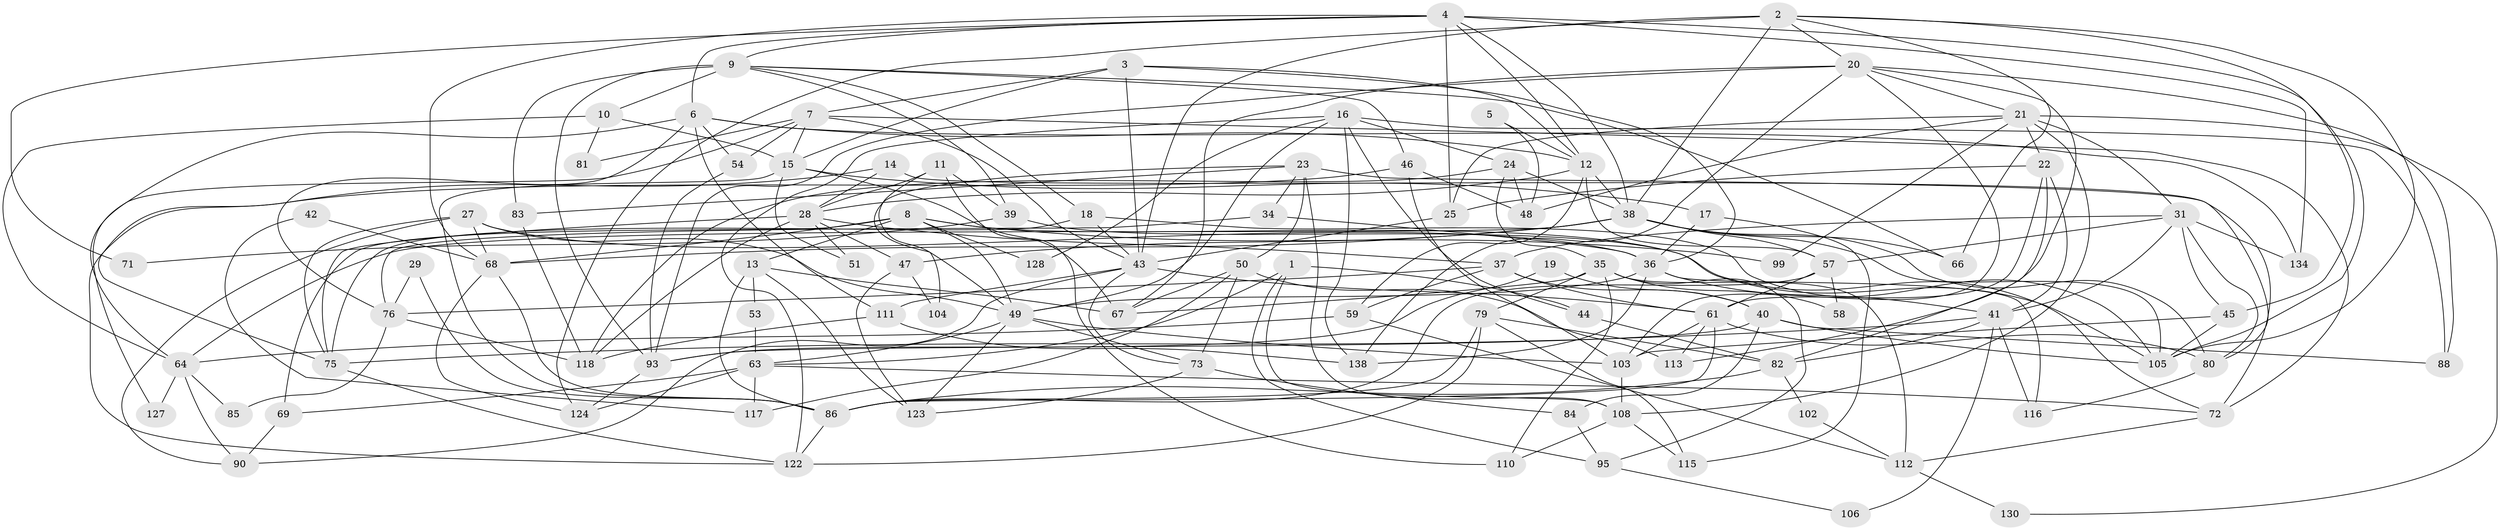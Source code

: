 // original degree distribution, {4: 0.22916666666666666, 5: 0.1736111111111111, 8: 0.020833333333333332, 2: 0.1527777777777778, 3: 0.2777777777777778, 7: 0.034722222222222224, 6: 0.1111111111111111}
// Generated by graph-tools (version 1.1) at 2025/41/03/06/25 10:41:52]
// undirected, 99 vertices, 237 edges
graph export_dot {
graph [start="1"]
  node [color=gray90,style=filled];
  1;
  2 [super="+125"];
  3;
  4 [super="+33"];
  5;
  6 [super="+55"];
  7 [super="+121"];
  8 [super="+96"];
  9 [super="+70"];
  10;
  11 [super="+26"];
  12 [super="+74"];
  13 [super="+126"];
  14;
  15 [super="+114"];
  16 [super="+60"];
  17;
  18;
  19;
  20 [super="+32"];
  21 [super="+100"];
  22 [super="+52"];
  23 [super="+30"];
  24 [super="+132"];
  25 [super="+92"];
  27 [super="+65"];
  28 [super="+56"];
  29;
  31 [super="+143"];
  34;
  35 [super="+131"];
  36 [super="+101"];
  37 [super="+89"];
  38 [super="+91"];
  39 [super="+141"];
  40 [super="+62"];
  41 [super="+97"];
  42;
  43 [super="+78"];
  44;
  45 [super="+137"];
  46;
  47;
  48 [super="+87"];
  49 [super="+94"];
  50;
  51;
  53;
  54;
  57 [super="+133"];
  58;
  59;
  61 [super="+119"];
  63 [super="+142"];
  64 [super="+135"];
  66;
  67 [super="+107"];
  68 [super="+77"];
  69;
  71;
  72 [super="+129"];
  73 [super="+140"];
  75 [super="+98"];
  76;
  79;
  80;
  81;
  82 [super="+144"];
  83;
  84;
  85;
  86 [super="+109"];
  88;
  90;
  93;
  95;
  99;
  102;
  103;
  104;
  105 [super="+120"];
  106;
  108 [super="+139"];
  110;
  111 [super="+136"];
  112;
  113;
  115;
  116;
  117;
  118;
  122;
  123;
  124;
  127;
  128;
  130;
  134;
  138;
  1 -- 44;
  1 -- 63;
  1 -- 95;
  1 -- 108;
  2 -- 38 [weight=2];
  2 -- 43;
  2 -- 45;
  2 -- 66;
  2 -- 20;
  2 -- 105;
  2 -- 124;
  3 -- 7;
  3 -- 12;
  3 -- 43;
  3 -- 15;
  3 -- 36;
  4 -- 38;
  4 -- 9;
  4 -- 25;
  4 -- 71;
  4 -- 134;
  4 -- 68;
  4 -- 6;
  4 -- 12;
  4 -- 105;
  5 -- 48;
  5 -- 12;
  6 -- 111;
  6 -- 64;
  6 -- 54;
  6 -- 134;
  6 -- 76;
  6 -- 12;
  7 -- 43;
  7 -- 72 [weight=2];
  7 -- 81;
  7 -- 127;
  7 -- 15;
  7 -- 54;
  8 -- 68;
  8 -- 105;
  8 -- 128;
  8 -- 49;
  8 -- 99;
  8 -- 69;
  8 -- 13;
  9 -- 66;
  9 -- 39;
  9 -- 18;
  9 -- 83;
  9 -- 10;
  9 -- 93;
  9 -- 46;
  10 -- 64;
  10 -- 81;
  10 -- 15;
  11 -- 28;
  11 -- 110;
  11 -- 49;
  11 -- 39;
  12 -- 38;
  12 -- 57;
  12 -- 59;
  12 -- 28;
  13 -- 123;
  13 -- 86;
  13 -- 53;
  13 -- 67;
  14 -- 28;
  14 -- 75;
  14 -- 72;
  15 -- 17;
  15 -- 67;
  15 -- 51;
  15 -- 86;
  16 -- 88;
  16 -- 138;
  16 -- 128;
  16 -- 122;
  16 -- 44;
  16 -- 49;
  16 -- 24;
  17 -- 115;
  17 -- 36;
  18 -- 43;
  18 -- 75;
  18 -- 105;
  19 -- 93;
  19 -- 40;
  20 -- 103;
  20 -- 67;
  20 -- 93;
  20 -- 113;
  20 -- 88;
  20 -- 138;
  20 -- 21;
  21 -- 99;
  21 -- 108;
  21 -- 25;
  21 -- 130;
  21 -- 31;
  21 -- 22;
  21 -- 48;
  22 -- 82 [weight=2];
  22 -- 61;
  22 -- 41;
  22 -- 25;
  23 -- 50;
  23 -- 80;
  23 -- 34;
  23 -- 104;
  23 -- 83;
  23 -- 108;
  24 -- 118;
  24 -- 38;
  24 -- 35;
  24 -- 48;
  25 -- 43;
  27 -- 90;
  27 -- 75;
  27 -- 49;
  27 -- 36;
  27 -- 68;
  28 -- 47;
  28 -- 51;
  28 -- 75;
  28 -- 37;
  28 -- 118;
  29 -- 86;
  29 -- 76;
  31 -- 57;
  31 -- 80;
  31 -- 134;
  31 -- 41;
  31 -- 45;
  31 -- 37;
  34 -- 36;
  34 -- 76;
  35 -- 67;
  35 -- 79;
  35 -- 95;
  35 -- 112;
  35 -- 58;
  35 -- 110;
  36 -- 138;
  36 -- 116;
  36 -- 49;
  36 -- 41;
  37 -- 59;
  37 -- 76;
  37 -- 61;
  37 -- 40;
  38 -- 47;
  38 -- 80;
  38 -- 66;
  38 -- 57;
  38 -- 64;
  38 -- 105;
  38 -- 68;
  39 -- 72;
  39 -- 71;
  40 -- 88;
  40 -- 84;
  40 -- 105;
  40 -- 93;
  41 -- 106;
  41 -- 116;
  41 -- 82;
  41 -- 75;
  42 -- 117;
  42 -- 68;
  43 -- 90;
  43 -- 61;
  43 -- 73;
  43 -- 111;
  44 -- 82;
  45 -- 105;
  45 -- 103;
  46 -- 103;
  46 -- 48;
  46 -- 122;
  47 -- 104;
  47 -- 123;
  49 -- 63;
  49 -- 103;
  49 -- 123;
  49 -- 73;
  50 -- 113;
  50 -- 67;
  50 -- 73;
  50 -- 117;
  53 -- 63;
  54 -- 93;
  57 -- 86;
  57 -- 58;
  57 -- 61;
  59 -- 112;
  59 -- 64;
  61 -- 86;
  61 -- 103;
  61 -- 113;
  61 -- 80;
  63 -- 124;
  63 -- 69;
  63 -- 117;
  63 -- 72;
  64 -- 85;
  64 -- 90;
  64 -- 127;
  68 -- 124;
  68 -- 86;
  69 -- 90;
  72 -- 112;
  73 -- 84;
  73 -- 123;
  75 -- 122;
  76 -- 85;
  76 -- 118;
  79 -- 115;
  79 -- 122;
  79 -- 82;
  79 -- 86;
  80 -- 116;
  82 -- 102;
  82 -- 86;
  83 -- 118;
  84 -- 95;
  86 -- 122;
  93 -- 124;
  95 -- 106;
  102 -- 112;
  103 -- 108;
  108 -- 115;
  108 -- 110;
  111 -- 118;
  111 -- 138;
  112 -- 130;
}
